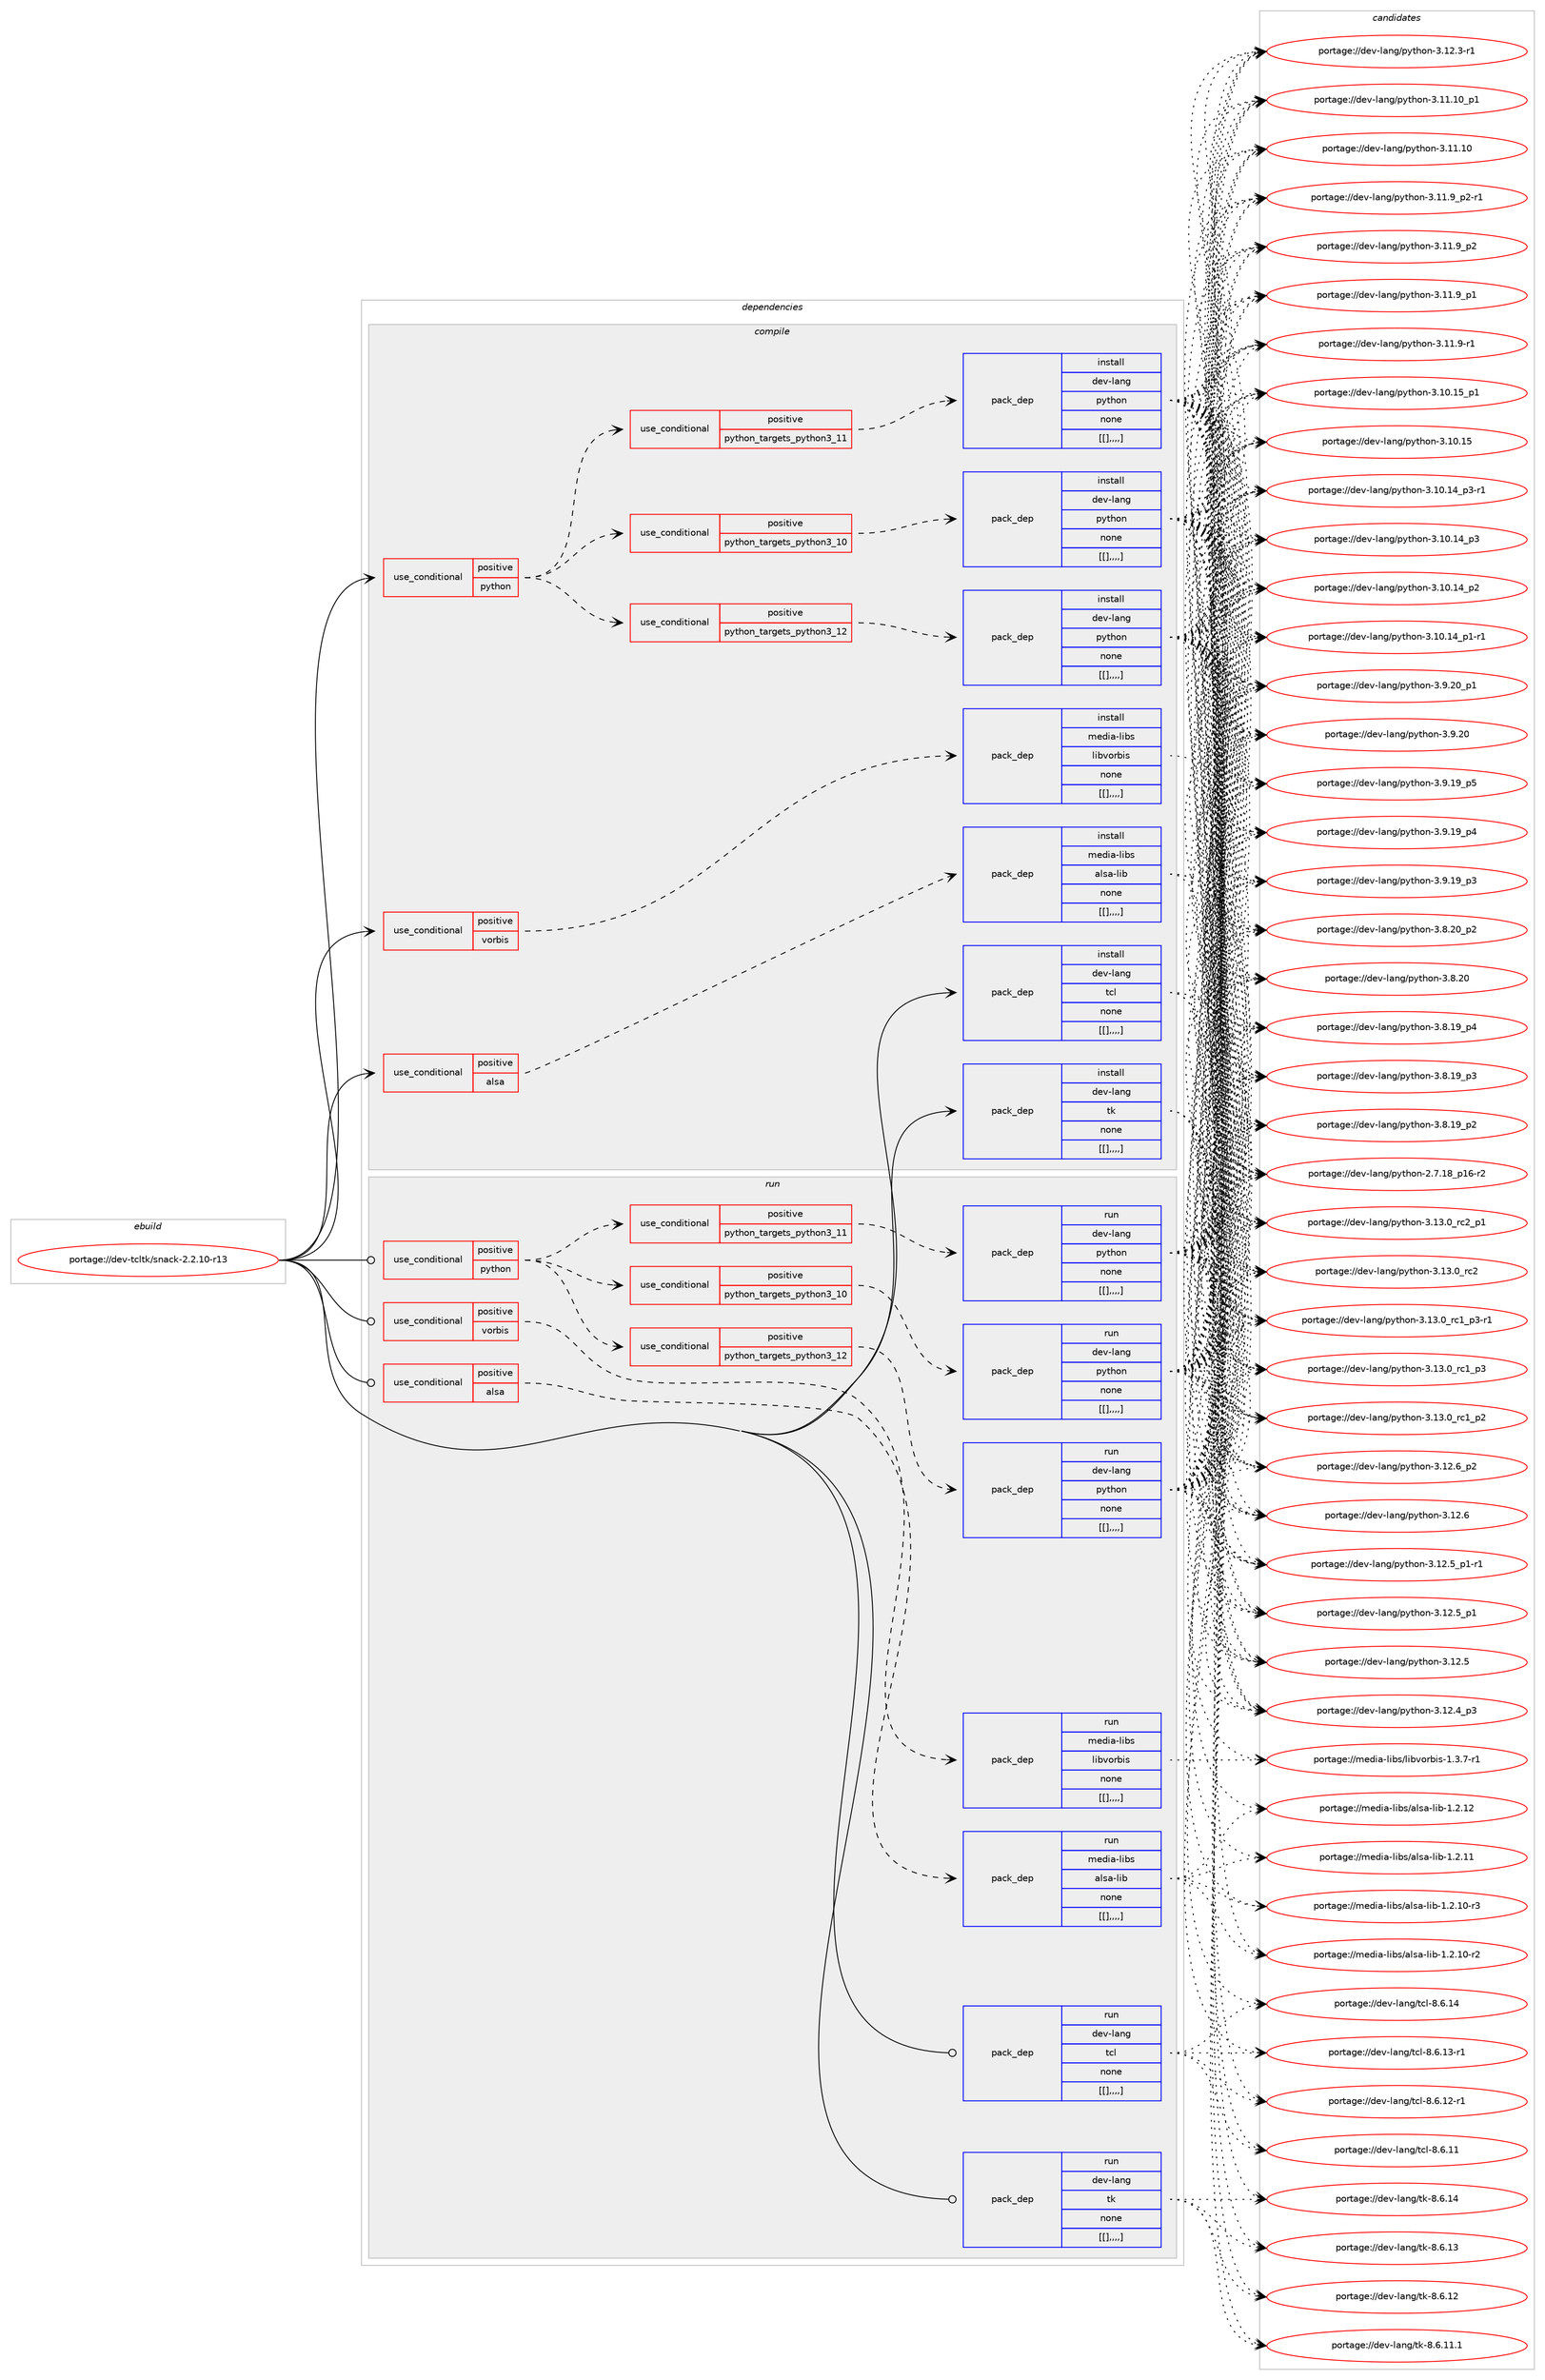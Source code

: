 digraph prolog {

# *************
# Graph options
# *************

newrank=true;
concentrate=true;
compound=true;
graph [rankdir=LR,fontname=Helvetica,fontsize=10,ranksep=1.5];#, ranksep=2.5, nodesep=0.2];
edge  [arrowhead=vee];
node  [fontname=Helvetica,fontsize=10];

# **********
# The ebuild
# **********

subgraph cluster_leftcol {
color=gray;
label=<<i>ebuild</i>>;
id [label="portage://dev-tcltk/snack-2.2.10-r13", color=red, width=4, href="../dev-tcltk/snack-2.2.10-r13.svg"];
}

# ****************
# The dependencies
# ****************

subgraph cluster_midcol {
color=gray;
label=<<i>dependencies</i>>;
subgraph cluster_compile {
fillcolor="#eeeeee";
style=filled;
label=<<i>compile</i>>;
subgraph cond61574 {
dependency213920 [label=<<TABLE BORDER="0" CELLBORDER="1" CELLSPACING="0" CELLPADDING="4"><TR><TD ROWSPAN="3" CELLPADDING="10">use_conditional</TD></TR><TR><TD>positive</TD></TR><TR><TD>alsa</TD></TR></TABLE>>, shape=none, color=red];
subgraph pack150958 {
dependency213921 [label=<<TABLE BORDER="0" CELLBORDER="1" CELLSPACING="0" CELLPADDING="4" WIDTH="220"><TR><TD ROWSPAN="6" CELLPADDING="30">pack_dep</TD></TR><TR><TD WIDTH="110">install</TD></TR><TR><TD>media-libs</TD></TR><TR><TD>alsa-lib</TD></TR><TR><TD>none</TD></TR><TR><TD>[[],,,,]</TD></TR></TABLE>>, shape=none, color=blue];
}
dependency213920:e -> dependency213921:w [weight=20,style="dashed",arrowhead="vee"];
}
id:e -> dependency213920:w [weight=20,style="solid",arrowhead="vee"];
subgraph cond61575 {
dependency213922 [label=<<TABLE BORDER="0" CELLBORDER="1" CELLSPACING="0" CELLPADDING="4"><TR><TD ROWSPAN="3" CELLPADDING="10">use_conditional</TD></TR><TR><TD>positive</TD></TR><TR><TD>python</TD></TR></TABLE>>, shape=none, color=red];
subgraph cond61576 {
dependency213923 [label=<<TABLE BORDER="0" CELLBORDER="1" CELLSPACING="0" CELLPADDING="4"><TR><TD ROWSPAN="3" CELLPADDING="10">use_conditional</TD></TR><TR><TD>positive</TD></TR><TR><TD>python_targets_python3_10</TD></TR></TABLE>>, shape=none, color=red];
subgraph pack150959 {
dependency213924 [label=<<TABLE BORDER="0" CELLBORDER="1" CELLSPACING="0" CELLPADDING="4" WIDTH="220"><TR><TD ROWSPAN="6" CELLPADDING="30">pack_dep</TD></TR><TR><TD WIDTH="110">install</TD></TR><TR><TD>dev-lang</TD></TR><TR><TD>python</TD></TR><TR><TD>none</TD></TR><TR><TD>[[],,,,]</TD></TR></TABLE>>, shape=none, color=blue];
}
dependency213923:e -> dependency213924:w [weight=20,style="dashed",arrowhead="vee"];
}
dependency213922:e -> dependency213923:w [weight=20,style="dashed",arrowhead="vee"];
subgraph cond61577 {
dependency213925 [label=<<TABLE BORDER="0" CELLBORDER="1" CELLSPACING="0" CELLPADDING="4"><TR><TD ROWSPAN="3" CELLPADDING="10">use_conditional</TD></TR><TR><TD>positive</TD></TR><TR><TD>python_targets_python3_11</TD></TR></TABLE>>, shape=none, color=red];
subgraph pack150960 {
dependency213926 [label=<<TABLE BORDER="0" CELLBORDER="1" CELLSPACING="0" CELLPADDING="4" WIDTH="220"><TR><TD ROWSPAN="6" CELLPADDING="30">pack_dep</TD></TR><TR><TD WIDTH="110">install</TD></TR><TR><TD>dev-lang</TD></TR><TR><TD>python</TD></TR><TR><TD>none</TD></TR><TR><TD>[[],,,,]</TD></TR></TABLE>>, shape=none, color=blue];
}
dependency213925:e -> dependency213926:w [weight=20,style="dashed",arrowhead="vee"];
}
dependency213922:e -> dependency213925:w [weight=20,style="dashed",arrowhead="vee"];
subgraph cond61578 {
dependency213927 [label=<<TABLE BORDER="0" CELLBORDER="1" CELLSPACING="0" CELLPADDING="4"><TR><TD ROWSPAN="3" CELLPADDING="10">use_conditional</TD></TR><TR><TD>positive</TD></TR><TR><TD>python_targets_python3_12</TD></TR></TABLE>>, shape=none, color=red];
subgraph pack150961 {
dependency213928 [label=<<TABLE BORDER="0" CELLBORDER="1" CELLSPACING="0" CELLPADDING="4" WIDTH="220"><TR><TD ROWSPAN="6" CELLPADDING="30">pack_dep</TD></TR><TR><TD WIDTH="110">install</TD></TR><TR><TD>dev-lang</TD></TR><TR><TD>python</TD></TR><TR><TD>none</TD></TR><TR><TD>[[],,,,]</TD></TR></TABLE>>, shape=none, color=blue];
}
dependency213927:e -> dependency213928:w [weight=20,style="dashed",arrowhead="vee"];
}
dependency213922:e -> dependency213927:w [weight=20,style="dashed",arrowhead="vee"];
}
id:e -> dependency213922:w [weight=20,style="solid",arrowhead="vee"];
subgraph cond61579 {
dependency213929 [label=<<TABLE BORDER="0" CELLBORDER="1" CELLSPACING="0" CELLPADDING="4"><TR><TD ROWSPAN="3" CELLPADDING="10">use_conditional</TD></TR><TR><TD>positive</TD></TR><TR><TD>vorbis</TD></TR></TABLE>>, shape=none, color=red];
subgraph pack150962 {
dependency213930 [label=<<TABLE BORDER="0" CELLBORDER="1" CELLSPACING="0" CELLPADDING="4" WIDTH="220"><TR><TD ROWSPAN="6" CELLPADDING="30">pack_dep</TD></TR><TR><TD WIDTH="110">install</TD></TR><TR><TD>media-libs</TD></TR><TR><TD>libvorbis</TD></TR><TR><TD>none</TD></TR><TR><TD>[[],,,,]</TD></TR></TABLE>>, shape=none, color=blue];
}
dependency213929:e -> dependency213930:w [weight=20,style="dashed",arrowhead="vee"];
}
id:e -> dependency213929:w [weight=20,style="solid",arrowhead="vee"];
subgraph pack150963 {
dependency213931 [label=<<TABLE BORDER="0" CELLBORDER="1" CELLSPACING="0" CELLPADDING="4" WIDTH="220"><TR><TD ROWSPAN="6" CELLPADDING="30">pack_dep</TD></TR><TR><TD WIDTH="110">install</TD></TR><TR><TD>dev-lang</TD></TR><TR><TD>tcl</TD></TR><TR><TD>none</TD></TR><TR><TD>[[],,,,]</TD></TR></TABLE>>, shape=none, color=blue];
}
id:e -> dependency213931:w [weight=20,style="solid",arrowhead="vee"];
subgraph pack150964 {
dependency213932 [label=<<TABLE BORDER="0" CELLBORDER="1" CELLSPACING="0" CELLPADDING="4" WIDTH="220"><TR><TD ROWSPAN="6" CELLPADDING="30">pack_dep</TD></TR><TR><TD WIDTH="110">install</TD></TR><TR><TD>dev-lang</TD></TR><TR><TD>tk</TD></TR><TR><TD>none</TD></TR><TR><TD>[[],,,,]</TD></TR></TABLE>>, shape=none, color=blue];
}
id:e -> dependency213932:w [weight=20,style="solid",arrowhead="vee"];
}
subgraph cluster_compileandrun {
fillcolor="#eeeeee";
style=filled;
label=<<i>compile and run</i>>;
}
subgraph cluster_run {
fillcolor="#eeeeee";
style=filled;
label=<<i>run</i>>;
subgraph cond61580 {
dependency213933 [label=<<TABLE BORDER="0" CELLBORDER="1" CELLSPACING="0" CELLPADDING="4"><TR><TD ROWSPAN="3" CELLPADDING="10">use_conditional</TD></TR><TR><TD>positive</TD></TR><TR><TD>alsa</TD></TR></TABLE>>, shape=none, color=red];
subgraph pack150965 {
dependency213934 [label=<<TABLE BORDER="0" CELLBORDER="1" CELLSPACING="0" CELLPADDING="4" WIDTH="220"><TR><TD ROWSPAN="6" CELLPADDING="30">pack_dep</TD></TR><TR><TD WIDTH="110">run</TD></TR><TR><TD>media-libs</TD></TR><TR><TD>alsa-lib</TD></TR><TR><TD>none</TD></TR><TR><TD>[[],,,,]</TD></TR></TABLE>>, shape=none, color=blue];
}
dependency213933:e -> dependency213934:w [weight=20,style="dashed",arrowhead="vee"];
}
id:e -> dependency213933:w [weight=20,style="solid",arrowhead="odot"];
subgraph cond61581 {
dependency213935 [label=<<TABLE BORDER="0" CELLBORDER="1" CELLSPACING="0" CELLPADDING="4"><TR><TD ROWSPAN="3" CELLPADDING="10">use_conditional</TD></TR><TR><TD>positive</TD></TR><TR><TD>python</TD></TR></TABLE>>, shape=none, color=red];
subgraph cond61582 {
dependency213936 [label=<<TABLE BORDER="0" CELLBORDER="1" CELLSPACING="0" CELLPADDING="4"><TR><TD ROWSPAN="3" CELLPADDING="10">use_conditional</TD></TR><TR><TD>positive</TD></TR><TR><TD>python_targets_python3_10</TD></TR></TABLE>>, shape=none, color=red];
subgraph pack150966 {
dependency213937 [label=<<TABLE BORDER="0" CELLBORDER="1" CELLSPACING="0" CELLPADDING="4" WIDTH="220"><TR><TD ROWSPAN="6" CELLPADDING="30">pack_dep</TD></TR><TR><TD WIDTH="110">run</TD></TR><TR><TD>dev-lang</TD></TR><TR><TD>python</TD></TR><TR><TD>none</TD></TR><TR><TD>[[],,,,]</TD></TR></TABLE>>, shape=none, color=blue];
}
dependency213936:e -> dependency213937:w [weight=20,style="dashed",arrowhead="vee"];
}
dependency213935:e -> dependency213936:w [weight=20,style="dashed",arrowhead="vee"];
subgraph cond61583 {
dependency213938 [label=<<TABLE BORDER="0" CELLBORDER="1" CELLSPACING="0" CELLPADDING="4"><TR><TD ROWSPAN="3" CELLPADDING="10">use_conditional</TD></TR><TR><TD>positive</TD></TR><TR><TD>python_targets_python3_11</TD></TR></TABLE>>, shape=none, color=red];
subgraph pack150967 {
dependency213939 [label=<<TABLE BORDER="0" CELLBORDER="1" CELLSPACING="0" CELLPADDING="4" WIDTH="220"><TR><TD ROWSPAN="6" CELLPADDING="30">pack_dep</TD></TR><TR><TD WIDTH="110">run</TD></TR><TR><TD>dev-lang</TD></TR><TR><TD>python</TD></TR><TR><TD>none</TD></TR><TR><TD>[[],,,,]</TD></TR></TABLE>>, shape=none, color=blue];
}
dependency213938:e -> dependency213939:w [weight=20,style="dashed",arrowhead="vee"];
}
dependency213935:e -> dependency213938:w [weight=20,style="dashed",arrowhead="vee"];
subgraph cond61584 {
dependency213940 [label=<<TABLE BORDER="0" CELLBORDER="1" CELLSPACING="0" CELLPADDING="4"><TR><TD ROWSPAN="3" CELLPADDING="10">use_conditional</TD></TR><TR><TD>positive</TD></TR><TR><TD>python_targets_python3_12</TD></TR></TABLE>>, shape=none, color=red];
subgraph pack150968 {
dependency213941 [label=<<TABLE BORDER="0" CELLBORDER="1" CELLSPACING="0" CELLPADDING="4" WIDTH="220"><TR><TD ROWSPAN="6" CELLPADDING="30">pack_dep</TD></TR><TR><TD WIDTH="110">run</TD></TR><TR><TD>dev-lang</TD></TR><TR><TD>python</TD></TR><TR><TD>none</TD></TR><TR><TD>[[],,,,]</TD></TR></TABLE>>, shape=none, color=blue];
}
dependency213940:e -> dependency213941:w [weight=20,style="dashed",arrowhead="vee"];
}
dependency213935:e -> dependency213940:w [weight=20,style="dashed",arrowhead="vee"];
}
id:e -> dependency213935:w [weight=20,style="solid",arrowhead="odot"];
subgraph cond61585 {
dependency213942 [label=<<TABLE BORDER="0" CELLBORDER="1" CELLSPACING="0" CELLPADDING="4"><TR><TD ROWSPAN="3" CELLPADDING="10">use_conditional</TD></TR><TR><TD>positive</TD></TR><TR><TD>vorbis</TD></TR></TABLE>>, shape=none, color=red];
subgraph pack150969 {
dependency213943 [label=<<TABLE BORDER="0" CELLBORDER="1" CELLSPACING="0" CELLPADDING="4" WIDTH="220"><TR><TD ROWSPAN="6" CELLPADDING="30">pack_dep</TD></TR><TR><TD WIDTH="110">run</TD></TR><TR><TD>media-libs</TD></TR><TR><TD>libvorbis</TD></TR><TR><TD>none</TD></TR><TR><TD>[[],,,,]</TD></TR></TABLE>>, shape=none, color=blue];
}
dependency213942:e -> dependency213943:w [weight=20,style="dashed",arrowhead="vee"];
}
id:e -> dependency213942:w [weight=20,style="solid",arrowhead="odot"];
subgraph pack150970 {
dependency213944 [label=<<TABLE BORDER="0" CELLBORDER="1" CELLSPACING="0" CELLPADDING="4" WIDTH="220"><TR><TD ROWSPAN="6" CELLPADDING="30">pack_dep</TD></TR><TR><TD WIDTH="110">run</TD></TR><TR><TD>dev-lang</TD></TR><TR><TD>tcl</TD></TR><TR><TD>none</TD></TR><TR><TD>[[],,,,]</TD></TR></TABLE>>, shape=none, color=blue];
}
id:e -> dependency213944:w [weight=20,style="solid",arrowhead="odot"];
subgraph pack150971 {
dependency213945 [label=<<TABLE BORDER="0" CELLBORDER="1" CELLSPACING="0" CELLPADDING="4" WIDTH="220"><TR><TD ROWSPAN="6" CELLPADDING="30">pack_dep</TD></TR><TR><TD WIDTH="110">run</TD></TR><TR><TD>dev-lang</TD></TR><TR><TD>tk</TD></TR><TR><TD>none</TD></TR><TR><TD>[[],,,,]</TD></TR></TABLE>>, shape=none, color=blue];
}
id:e -> dependency213945:w [weight=20,style="solid",arrowhead="odot"];
}
}

# **************
# The candidates
# **************

subgraph cluster_choices {
rank=same;
color=gray;
label=<<i>candidates</i>>;

subgraph choice150958 {
color=black;
nodesep=1;
choice109101100105974510810598115479710811597451081059845494650464950 [label="portage://media-libs/alsa-lib-1.2.12", color=red, width=4,href="../media-libs/alsa-lib-1.2.12.svg"];
choice109101100105974510810598115479710811597451081059845494650464949 [label="portage://media-libs/alsa-lib-1.2.11", color=red, width=4,href="../media-libs/alsa-lib-1.2.11.svg"];
choice1091011001059745108105981154797108115974510810598454946504649484511451 [label="portage://media-libs/alsa-lib-1.2.10-r3", color=red, width=4,href="../media-libs/alsa-lib-1.2.10-r3.svg"];
choice1091011001059745108105981154797108115974510810598454946504649484511450 [label="portage://media-libs/alsa-lib-1.2.10-r2", color=red, width=4,href="../media-libs/alsa-lib-1.2.10-r2.svg"];
dependency213921:e -> choice109101100105974510810598115479710811597451081059845494650464950:w [style=dotted,weight="100"];
dependency213921:e -> choice109101100105974510810598115479710811597451081059845494650464949:w [style=dotted,weight="100"];
dependency213921:e -> choice1091011001059745108105981154797108115974510810598454946504649484511451:w [style=dotted,weight="100"];
dependency213921:e -> choice1091011001059745108105981154797108115974510810598454946504649484511450:w [style=dotted,weight="100"];
}
subgraph choice150959 {
color=black;
nodesep=1;
choice100101118451089711010347112121116104111110455146495146489511499509511249 [label="portage://dev-lang/python-3.13.0_rc2_p1", color=red, width=4,href="../dev-lang/python-3.13.0_rc2_p1.svg"];
choice10010111845108971101034711212111610411111045514649514648951149950 [label="portage://dev-lang/python-3.13.0_rc2", color=red, width=4,href="../dev-lang/python-3.13.0_rc2.svg"];
choice1001011184510897110103471121211161041111104551464951464895114994995112514511449 [label="portage://dev-lang/python-3.13.0_rc1_p3-r1", color=red, width=4,href="../dev-lang/python-3.13.0_rc1_p3-r1.svg"];
choice100101118451089711010347112121116104111110455146495146489511499499511251 [label="portage://dev-lang/python-3.13.0_rc1_p3", color=red, width=4,href="../dev-lang/python-3.13.0_rc1_p3.svg"];
choice100101118451089711010347112121116104111110455146495146489511499499511250 [label="portage://dev-lang/python-3.13.0_rc1_p2", color=red, width=4,href="../dev-lang/python-3.13.0_rc1_p2.svg"];
choice100101118451089711010347112121116104111110455146495046549511250 [label="portage://dev-lang/python-3.12.6_p2", color=red, width=4,href="../dev-lang/python-3.12.6_p2.svg"];
choice10010111845108971101034711212111610411111045514649504654 [label="portage://dev-lang/python-3.12.6", color=red, width=4,href="../dev-lang/python-3.12.6.svg"];
choice1001011184510897110103471121211161041111104551464950465395112494511449 [label="portage://dev-lang/python-3.12.5_p1-r1", color=red, width=4,href="../dev-lang/python-3.12.5_p1-r1.svg"];
choice100101118451089711010347112121116104111110455146495046539511249 [label="portage://dev-lang/python-3.12.5_p1", color=red, width=4,href="../dev-lang/python-3.12.5_p1.svg"];
choice10010111845108971101034711212111610411111045514649504653 [label="portage://dev-lang/python-3.12.5", color=red, width=4,href="../dev-lang/python-3.12.5.svg"];
choice100101118451089711010347112121116104111110455146495046529511251 [label="portage://dev-lang/python-3.12.4_p3", color=red, width=4,href="../dev-lang/python-3.12.4_p3.svg"];
choice100101118451089711010347112121116104111110455146495046514511449 [label="portage://dev-lang/python-3.12.3-r1", color=red, width=4,href="../dev-lang/python-3.12.3-r1.svg"];
choice10010111845108971101034711212111610411111045514649494649489511249 [label="portage://dev-lang/python-3.11.10_p1", color=red, width=4,href="../dev-lang/python-3.11.10_p1.svg"];
choice1001011184510897110103471121211161041111104551464949464948 [label="portage://dev-lang/python-3.11.10", color=red, width=4,href="../dev-lang/python-3.11.10.svg"];
choice1001011184510897110103471121211161041111104551464949465795112504511449 [label="portage://dev-lang/python-3.11.9_p2-r1", color=red, width=4,href="../dev-lang/python-3.11.9_p2-r1.svg"];
choice100101118451089711010347112121116104111110455146494946579511250 [label="portage://dev-lang/python-3.11.9_p2", color=red, width=4,href="../dev-lang/python-3.11.9_p2.svg"];
choice100101118451089711010347112121116104111110455146494946579511249 [label="portage://dev-lang/python-3.11.9_p1", color=red, width=4,href="../dev-lang/python-3.11.9_p1.svg"];
choice100101118451089711010347112121116104111110455146494946574511449 [label="portage://dev-lang/python-3.11.9-r1", color=red, width=4,href="../dev-lang/python-3.11.9-r1.svg"];
choice10010111845108971101034711212111610411111045514649484649539511249 [label="portage://dev-lang/python-3.10.15_p1", color=red, width=4,href="../dev-lang/python-3.10.15_p1.svg"];
choice1001011184510897110103471121211161041111104551464948464953 [label="portage://dev-lang/python-3.10.15", color=red, width=4,href="../dev-lang/python-3.10.15.svg"];
choice100101118451089711010347112121116104111110455146494846495295112514511449 [label="portage://dev-lang/python-3.10.14_p3-r1", color=red, width=4,href="../dev-lang/python-3.10.14_p3-r1.svg"];
choice10010111845108971101034711212111610411111045514649484649529511251 [label="portage://dev-lang/python-3.10.14_p3", color=red, width=4,href="../dev-lang/python-3.10.14_p3.svg"];
choice10010111845108971101034711212111610411111045514649484649529511250 [label="portage://dev-lang/python-3.10.14_p2", color=red, width=4,href="../dev-lang/python-3.10.14_p2.svg"];
choice100101118451089711010347112121116104111110455146494846495295112494511449 [label="portage://dev-lang/python-3.10.14_p1-r1", color=red, width=4,href="../dev-lang/python-3.10.14_p1-r1.svg"];
choice100101118451089711010347112121116104111110455146574650489511249 [label="portage://dev-lang/python-3.9.20_p1", color=red, width=4,href="../dev-lang/python-3.9.20_p1.svg"];
choice10010111845108971101034711212111610411111045514657465048 [label="portage://dev-lang/python-3.9.20", color=red, width=4,href="../dev-lang/python-3.9.20.svg"];
choice100101118451089711010347112121116104111110455146574649579511253 [label="portage://dev-lang/python-3.9.19_p5", color=red, width=4,href="../dev-lang/python-3.9.19_p5.svg"];
choice100101118451089711010347112121116104111110455146574649579511252 [label="portage://dev-lang/python-3.9.19_p4", color=red, width=4,href="../dev-lang/python-3.9.19_p4.svg"];
choice100101118451089711010347112121116104111110455146574649579511251 [label="portage://dev-lang/python-3.9.19_p3", color=red, width=4,href="../dev-lang/python-3.9.19_p3.svg"];
choice100101118451089711010347112121116104111110455146564650489511250 [label="portage://dev-lang/python-3.8.20_p2", color=red, width=4,href="../dev-lang/python-3.8.20_p2.svg"];
choice10010111845108971101034711212111610411111045514656465048 [label="portage://dev-lang/python-3.8.20", color=red, width=4,href="../dev-lang/python-3.8.20.svg"];
choice100101118451089711010347112121116104111110455146564649579511252 [label="portage://dev-lang/python-3.8.19_p4", color=red, width=4,href="../dev-lang/python-3.8.19_p4.svg"];
choice100101118451089711010347112121116104111110455146564649579511251 [label="portage://dev-lang/python-3.8.19_p3", color=red, width=4,href="../dev-lang/python-3.8.19_p3.svg"];
choice100101118451089711010347112121116104111110455146564649579511250 [label="portage://dev-lang/python-3.8.19_p2", color=red, width=4,href="../dev-lang/python-3.8.19_p2.svg"];
choice100101118451089711010347112121116104111110455046554649569511249544511450 [label="portage://dev-lang/python-2.7.18_p16-r2", color=red, width=4,href="../dev-lang/python-2.7.18_p16-r2.svg"];
dependency213924:e -> choice100101118451089711010347112121116104111110455146495146489511499509511249:w [style=dotted,weight="100"];
dependency213924:e -> choice10010111845108971101034711212111610411111045514649514648951149950:w [style=dotted,weight="100"];
dependency213924:e -> choice1001011184510897110103471121211161041111104551464951464895114994995112514511449:w [style=dotted,weight="100"];
dependency213924:e -> choice100101118451089711010347112121116104111110455146495146489511499499511251:w [style=dotted,weight="100"];
dependency213924:e -> choice100101118451089711010347112121116104111110455146495146489511499499511250:w [style=dotted,weight="100"];
dependency213924:e -> choice100101118451089711010347112121116104111110455146495046549511250:w [style=dotted,weight="100"];
dependency213924:e -> choice10010111845108971101034711212111610411111045514649504654:w [style=dotted,weight="100"];
dependency213924:e -> choice1001011184510897110103471121211161041111104551464950465395112494511449:w [style=dotted,weight="100"];
dependency213924:e -> choice100101118451089711010347112121116104111110455146495046539511249:w [style=dotted,weight="100"];
dependency213924:e -> choice10010111845108971101034711212111610411111045514649504653:w [style=dotted,weight="100"];
dependency213924:e -> choice100101118451089711010347112121116104111110455146495046529511251:w [style=dotted,weight="100"];
dependency213924:e -> choice100101118451089711010347112121116104111110455146495046514511449:w [style=dotted,weight="100"];
dependency213924:e -> choice10010111845108971101034711212111610411111045514649494649489511249:w [style=dotted,weight="100"];
dependency213924:e -> choice1001011184510897110103471121211161041111104551464949464948:w [style=dotted,weight="100"];
dependency213924:e -> choice1001011184510897110103471121211161041111104551464949465795112504511449:w [style=dotted,weight="100"];
dependency213924:e -> choice100101118451089711010347112121116104111110455146494946579511250:w [style=dotted,weight="100"];
dependency213924:e -> choice100101118451089711010347112121116104111110455146494946579511249:w [style=dotted,weight="100"];
dependency213924:e -> choice100101118451089711010347112121116104111110455146494946574511449:w [style=dotted,weight="100"];
dependency213924:e -> choice10010111845108971101034711212111610411111045514649484649539511249:w [style=dotted,weight="100"];
dependency213924:e -> choice1001011184510897110103471121211161041111104551464948464953:w [style=dotted,weight="100"];
dependency213924:e -> choice100101118451089711010347112121116104111110455146494846495295112514511449:w [style=dotted,weight="100"];
dependency213924:e -> choice10010111845108971101034711212111610411111045514649484649529511251:w [style=dotted,weight="100"];
dependency213924:e -> choice10010111845108971101034711212111610411111045514649484649529511250:w [style=dotted,weight="100"];
dependency213924:e -> choice100101118451089711010347112121116104111110455146494846495295112494511449:w [style=dotted,weight="100"];
dependency213924:e -> choice100101118451089711010347112121116104111110455146574650489511249:w [style=dotted,weight="100"];
dependency213924:e -> choice10010111845108971101034711212111610411111045514657465048:w [style=dotted,weight="100"];
dependency213924:e -> choice100101118451089711010347112121116104111110455146574649579511253:w [style=dotted,weight="100"];
dependency213924:e -> choice100101118451089711010347112121116104111110455146574649579511252:w [style=dotted,weight="100"];
dependency213924:e -> choice100101118451089711010347112121116104111110455146574649579511251:w [style=dotted,weight="100"];
dependency213924:e -> choice100101118451089711010347112121116104111110455146564650489511250:w [style=dotted,weight="100"];
dependency213924:e -> choice10010111845108971101034711212111610411111045514656465048:w [style=dotted,weight="100"];
dependency213924:e -> choice100101118451089711010347112121116104111110455146564649579511252:w [style=dotted,weight="100"];
dependency213924:e -> choice100101118451089711010347112121116104111110455146564649579511251:w [style=dotted,weight="100"];
dependency213924:e -> choice100101118451089711010347112121116104111110455146564649579511250:w [style=dotted,weight="100"];
dependency213924:e -> choice100101118451089711010347112121116104111110455046554649569511249544511450:w [style=dotted,weight="100"];
}
subgraph choice150960 {
color=black;
nodesep=1;
choice100101118451089711010347112121116104111110455146495146489511499509511249 [label="portage://dev-lang/python-3.13.0_rc2_p1", color=red, width=4,href="../dev-lang/python-3.13.0_rc2_p1.svg"];
choice10010111845108971101034711212111610411111045514649514648951149950 [label="portage://dev-lang/python-3.13.0_rc2", color=red, width=4,href="../dev-lang/python-3.13.0_rc2.svg"];
choice1001011184510897110103471121211161041111104551464951464895114994995112514511449 [label="portage://dev-lang/python-3.13.0_rc1_p3-r1", color=red, width=4,href="../dev-lang/python-3.13.0_rc1_p3-r1.svg"];
choice100101118451089711010347112121116104111110455146495146489511499499511251 [label="portage://dev-lang/python-3.13.0_rc1_p3", color=red, width=4,href="../dev-lang/python-3.13.0_rc1_p3.svg"];
choice100101118451089711010347112121116104111110455146495146489511499499511250 [label="portage://dev-lang/python-3.13.0_rc1_p2", color=red, width=4,href="../dev-lang/python-3.13.0_rc1_p2.svg"];
choice100101118451089711010347112121116104111110455146495046549511250 [label="portage://dev-lang/python-3.12.6_p2", color=red, width=4,href="../dev-lang/python-3.12.6_p2.svg"];
choice10010111845108971101034711212111610411111045514649504654 [label="portage://dev-lang/python-3.12.6", color=red, width=4,href="../dev-lang/python-3.12.6.svg"];
choice1001011184510897110103471121211161041111104551464950465395112494511449 [label="portage://dev-lang/python-3.12.5_p1-r1", color=red, width=4,href="../dev-lang/python-3.12.5_p1-r1.svg"];
choice100101118451089711010347112121116104111110455146495046539511249 [label="portage://dev-lang/python-3.12.5_p1", color=red, width=4,href="../dev-lang/python-3.12.5_p1.svg"];
choice10010111845108971101034711212111610411111045514649504653 [label="portage://dev-lang/python-3.12.5", color=red, width=4,href="../dev-lang/python-3.12.5.svg"];
choice100101118451089711010347112121116104111110455146495046529511251 [label="portage://dev-lang/python-3.12.4_p3", color=red, width=4,href="../dev-lang/python-3.12.4_p3.svg"];
choice100101118451089711010347112121116104111110455146495046514511449 [label="portage://dev-lang/python-3.12.3-r1", color=red, width=4,href="../dev-lang/python-3.12.3-r1.svg"];
choice10010111845108971101034711212111610411111045514649494649489511249 [label="portage://dev-lang/python-3.11.10_p1", color=red, width=4,href="../dev-lang/python-3.11.10_p1.svg"];
choice1001011184510897110103471121211161041111104551464949464948 [label="portage://dev-lang/python-3.11.10", color=red, width=4,href="../dev-lang/python-3.11.10.svg"];
choice1001011184510897110103471121211161041111104551464949465795112504511449 [label="portage://dev-lang/python-3.11.9_p2-r1", color=red, width=4,href="../dev-lang/python-3.11.9_p2-r1.svg"];
choice100101118451089711010347112121116104111110455146494946579511250 [label="portage://dev-lang/python-3.11.9_p2", color=red, width=4,href="../dev-lang/python-3.11.9_p2.svg"];
choice100101118451089711010347112121116104111110455146494946579511249 [label="portage://dev-lang/python-3.11.9_p1", color=red, width=4,href="../dev-lang/python-3.11.9_p1.svg"];
choice100101118451089711010347112121116104111110455146494946574511449 [label="portage://dev-lang/python-3.11.9-r1", color=red, width=4,href="../dev-lang/python-3.11.9-r1.svg"];
choice10010111845108971101034711212111610411111045514649484649539511249 [label="portage://dev-lang/python-3.10.15_p1", color=red, width=4,href="../dev-lang/python-3.10.15_p1.svg"];
choice1001011184510897110103471121211161041111104551464948464953 [label="portage://dev-lang/python-3.10.15", color=red, width=4,href="../dev-lang/python-3.10.15.svg"];
choice100101118451089711010347112121116104111110455146494846495295112514511449 [label="portage://dev-lang/python-3.10.14_p3-r1", color=red, width=4,href="../dev-lang/python-3.10.14_p3-r1.svg"];
choice10010111845108971101034711212111610411111045514649484649529511251 [label="portage://dev-lang/python-3.10.14_p3", color=red, width=4,href="../dev-lang/python-3.10.14_p3.svg"];
choice10010111845108971101034711212111610411111045514649484649529511250 [label="portage://dev-lang/python-3.10.14_p2", color=red, width=4,href="../dev-lang/python-3.10.14_p2.svg"];
choice100101118451089711010347112121116104111110455146494846495295112494511449 [label="portage://dev-lang/python-3.10.14_p1-r1", color=red, width=4,href="../dev-lang/python-3.10.14_p1-r1.svg"];
choice100101118451089711010347112121116104111110455146574650489511249 [label="portage://dev-lang/python-3.9.20_p1", color=red, width=4,href="../dev-lang/python-3.9.20_p1.svg"];
choice10010111845108971101034711212111610411111045514657465048 [label="portage://dev-lang/python-3.9.20", color=red, width=4,href="../dev-lang/python-3.9.20.svg"];
choice100101118451089711010347112121116104111110455146574649579511253 [label="portage://dev-lang/python-3.9.19_p5", color=red, width=4,href="../dev-lang/python-3.9.19_p5.svg"];
choice100101118451089711010347112121116104111110455146574649579511252 [label="portage://dev-lang/python-3.9.19_p4", color=red, width=4,href="../dev-lang/python-3.9.19_p4.svg"];
choice100101118451089711010347112121116104111110455146574649579511251 [label="portage://dev-lang/python-3.9.19_p3", color=red, width=4,href="../dev-lang/python-3.9.19_p3.svg"];
choice100101118451089711010347112121116104111110455146564650489511250 [label="portage://dev-lang/python-3.8.20_p2", color=red, width=4,href="../dev-lang/python-3.8.20_p2.svg"];
choice10010111845108971101034711212111610411111045514656465048 [label="portage://dev-lang/python-3.8.20", color=red, width=4,href="../dev-lang/python-3.8.20.svg"];
choice100101118451089711010347112121116104111110455146564649579511252 [label="portage://dev-lang/python-3.8.19_p4", color=red, width=4,href="../dev-lang/python-3.8.19_p4.svg"];
choice100101118451089711010347112121116104111110455146564649579511251 [label="portage://dev-lang/python-3.8.19_p3", color=red, width=4,href="../dev-lang/python-3.8.19_p3.svg"];
choice100101118451089711010347112121116104111110455146564649579511250 [label="portage://dev-lang/python-3.8.19_p2", color=red, width=4,href="../dev-lang/python-3.8.19_p2.svg"];
choice100101118451089711010347112121116104111110455046554649569511249544511450 [label="portage://dev-lang/python-2.7.18_p16-r2", color=red, width=4,href="../dev-lang/python-2.7.18_p16-r2.svg"];
dependency213926:e -> choice100101118451089711010347112121116104111110455146495146489511499509511249:w [style=dotted,weight="100"];
dependency213926:e -> choice10010111845108971101034711212111610411111045514649514648951149950:w [style=dotted,weight="100"];
dependency213926:e -> choice1001011184510897110103471121211161041111104551464951464895114994995112514511449:w [style=dotted,weight="100"];
dependency213926:e -> choice100101118451089711010347112121116104111110455146495146489511499499511251:w [style=dotted,weight="100"];
dependency213926:e -> choice100101118451089711010347112121116104111110455146495146489511499499511250:w [style=dotted,weight="100"];
dependency213926:e -> choice100101118451089711010347112121116104111110455146495046549511250:w [style=dotted,weight="100"];
dependency213926:e -> choice10010111845108971101034711212111610411111045514649504654:w [style=dotted,weight="100"];
dependency213926:e -> choice1001011184510897110103471121211161041111104551464950465395112494511449:w [style=dotted,weight="100"];
dependency213926:e -> choice100101118451089711010347112121116104111110455146495046539511249:w [style=dotted,weight="100"];
dependency213926:e -> choice10010111845108971101034711212111610411111045514649504653:w [style=dotted,weight="100"];
dependency213926:e -> choice100101118451089711010347112121116104111110455146495046529511251:w [style=dotted,weight="100"];
dependency213926:e -> choice100101118451089711010347112121116104111110455146495046514511449:w [style=dotted,weight="100"];
dependency213926:e -> choice10010111845108971101034711212111610411111045514649494649489511249:w [style=dotted,weight="100"];
dependency213926:e -> choice1001011184510897110103471121211161041111104551464949464948:w [style=dotted,weight="100"];
dependency213926:e -> choice1001011184510897110103471121211161041111104551464949465795112504511449:w [style=dotted,weight="100"];
dependency213926:e -> choice100101118451089711010347112121116104111110455146494946579511250:w [style=dotted,weight="100"];
dependency213926:e -> choice100101118451089711010347112121116104111110455146494946579511249:w [style=dotted,weight="100"];
dependency213926:e -> choice100101118451089711010347112121116104111110455146494946574511449:w [style=dotted,weight="100"];
dependency213926:e -> choice10010111845108971101034711212111610411111045514649484649539511249:w [style=dotted,weight="100"];
dependency213926:e -> choice1001011184510897110103471121211161041111104551464948464953:w [style=dotted,weight="100"];
dependency213926:e -> choice100101118451089711010347112121116104111110455146494846495295112514511449:w [style=dotted,weight="100"];
dependency213926:e -> choice10010111845108971101034711212111610411111045514649484649529511251:w [style=dotted,weight="100"];
dependency213926:e -> choice10010111845108971101034711212111610411111045514649484649529511250:w [style=dotted,weight="100"];
dependency213926:e -> choice100101118451089711010347112121116104111110455146494846495295112494511449:w [style=dotted,weight="100"];
dependency213926:e -> choice100101118451089711010347112121116104111110455146574650489511249:w [style=dotted,weight="100"];
dependency213926:e -> choice10010111845108971101034711212111610411111045514657465048:w [style=dotted,weight="100"];
dependency213926:e -> choice100101118451089711010347112121116104111110455146574649579511253:w [style=dotted,weight="100"];
dependency213926:e -> choice100101118451089711010347112121116104111110455146574649579511252:w [style=dotted,weight="100"];
dependency213926:e -> choice100101118451089711010347112121116104111110455146574649579511251:w [style=dotted,weight="100"];
dependency213926:e -> choice100101118451089711010347112121116104111110455146564650489511250:w [style=dotted,weight="100"];
dependency213926:e -> choice10010111845108971101034711212111610411111045514656465048:w [style=dotted,weight="100"];
dependency213926:e -> choice100101118451089711010347112121116104111110455146564649579511252:w [style=dotted,weight="100"];
dependency213926:e -> choice100101118451089711010347112121116104111110455146564649579511251:w [style=dotted,weight="100"];
dependency213926:e -> choice100101118451089711010347112121116104111110455146564649579511250:w [style=dotted,weight="100"];
dependency213926:e -> choice100101118451089711010347112121116104111110455046554649569511249544511450:w [style=dotted,weight="100"];
}
subgraph choice150961 {
color=black;
nodesep=1;
choice100101118451089711010347112121116104111110455146495146489511499509511249 [label="portage://dev-lang/python-3.13.0_rc2_p1", color=red, width=4,href="../dev-lang/python-3.13.0_rc2_p1.svg"];
choice10010111845108971101034711212111610411111045514649514648951149950 [label="portage://dev-lang/python-3.13.0_rc2", color=red, width=4,href="../dev-lang/python-3.13.0_rc2.svg"];
choice1001011184510897110103471121211161041111104551464951464895114994995112514511449 [label="portage://dev-lang/python-3.13.0_rc1_p3-r1", color=red, width=4,href="../dev-lang/python-3.13.0_rc1_p3-r1.svg"];
choice100101118451089711010347112121116104111110455146495146489511499499511251 [label="portage://dev-lang/python-3.13.0_rc1_p3", color=red, width=4,href="../dev-lang/python-3.13.0_rc1_p3.svg"];
choice100101118451089711010347112121116104111110455146495146489511499499511250 [label="portage://dev-lang/python-3.13.0_rc1_p2", color=red, width=4,href="../dev-lang/python-3.13.0_rc1_p2.svg"];
choice100101118451089711010347112121116104111110455146495046549511250 [label="portage://dev-lang/python-3.12.6_p2", color=red, width=4,href="../dev-lang/python-3.12.6_p2.svg"];
choice10010111845108971101034711212111610411111045514649504654 [label="portage://dev-lang/python-3.12.6", color=red, width=4,href="../dev-lang/python-3.12.6.svg"];
choice1001011184510897110103471121211161041111104551464950465395112494511449 [label="portage://dev-lang/python-3.12.5_p1-r1", color=red, width=4,href="../dev-lang/python-3.12.5_p1-r1.svg"];
choice100101118451089711010347112121116104111110455146495046539511249 [label="portage://dev-lang/python-3.12.5_p1", color=red, width=4,href="../dev-lang/python-3.12.5_p1.svg"];
choice10010111845108971101034711212111610411111045514649504653 [label="portage://dev-lang/python-3.12.5", color=red, width=4,href="../dev-lang/python-3.12.5.svg"];
choice100101118451089711010347112121116104111110455146495046529511251 [label="portage://dev-lang/python-3.12.4_p3", color=red, width=4,href="../dev-lang/python-3.12.4_p3.svg"];
choice100101118451089711010347112121116104111110455146495046514511449 [label="portage://dev-lang/python-3.12.3-r1", color=red, width=4,href="../dev-lang/python-3.12.3-r1.svg"];
choice10010111845108971101034711212111610411111045514649494649489511249 [label="portage://dev-lang/python-3.11.10_p1", color=red, width=4,href="../dev-lang/python-3.11.10_p1.svg"];
choice1001011184510897110103471121211161041111104551464949464948 [label="portage://dev-lang/python-3.11.10", color=red, width=4,href="../dev-lang/python-3.11.10.svg"];
choice1001011184510897110103471121211161041111104551464949465795112504511449 [label="portage://dev-lang/python-3.11.9_p2-r1", color=red, width=4,href="../dev-lang/python-3.11.9_p2-r1.svg"];
choice100101118451089711010347112121116104111110455146494946579511250 [label="portage://dev-lang/python-3.11.9_p2", color=red, width=4,href="../dev-lang/python-3.11.9_p2.svg"];
choice100101118451089711010347112121116104111110455146494946579511249 [label="portage://dev-lang/python-3.11.9_p1", color=red, width=4,href="../dev-lang/python-3.11.9_p1.svg"];
choice100101118451089711010347112121116104111110455146494946574511449 [label="portage://dev-lang/python-3.11.9-r1", color=red, width=4,href="../dev-lang/python-3.11.9-r1.svg"];
choice10010111845108971101034711212111610411111045514649484649539511249 [label="portage://dev-lang/python-3.10.15_p1", color=red, width=4,href="../dev-lang/python-3.10.15_p1.svg"];
choice1001011184510897110103471121211161041111104551464948464953 [label="portage://dev-lang/python-3.10.15", color=red, width=4,href="../dev-lang/python-3.10.15.svg"];
choice100101118451089711010347112121116104111110455146494846495295112514511449 [label="portage://dev-lang/python-3.10.14_p3-r1", color=red, width=4,href="../dev-lang/python-3.10.14_p3-r1.svg"];
choice10010111845108971101034711212111610411111045514649484649529511251 [label="portage://dev-lang/python-3.10.14_p3", color=red, width=4,href="../dev-lang/python-3.10.14_p3.svg"];
choice10010111845108971101034711212111610411111045514649484649529511250 [label="portage://dev-lang/python-3.10.14_p2", color=red, width=4,href="../dev-lang/python-3.10.14_p2.svg"];
choice100101118451089711010347112121116104111110455146494846495295112494511449 [label="portage://dev-lang/python-3.10.14_p1-r1", color=red, width=4,href="../dev-lang/python-3.10.14_p1-r1.svg"];
choice100101118451089711010347112121116104111110455146574650489511249 [label="portage://dev-lang/python-3.9.20_p1", color=red, width=4,href="../dev-lang/python-3.9.20_p1.svg"];
choice10010111845108971101034711212111610411111045514657465048 [label="portage://dev-lang/python-3.9.20", color=red, width=4,href="../dev-lang/python-3.9.20.svg"];
choice100101118451089711010347112121116104111110455146574649579511253 [label="portage://dev-lang/python-3.9.19_p5", color=red, width=4,href="../dev-lang/python-3.9.19_p5.svg"];
choice100101118451089711010347112121116104111110455146574649579511252 [label="portage://dev-lang/python-3.9.19_p4", color=red, width=4,href="../dev-lang/python-3.9.19_p4.svg"];
choice100101118451089711010347112121116104111110455146574649579511251 [label="portage://dev-lang/python-3.9.19_p3", color=red, width=4,href="../dev-lang/python-3.9.19_p3.svg"];
choice100101118451089711010347112121116104111110455146564650489511250 [label="portage://dev-lang/python-3.8.20_p2", color=red, width=4,href="../dev-lang/python-3.8.20_p2.svg"];
choice10010111845108971101034711212111610411111045514656465048 [label="portage://dev-lang/python-3.8.20", color=red, width=4,href="../dev-lang/python-3.8.20.svg"];
choice100101118451089711010347112121116104111110455146564649579511252 [label="portage://dev-lang/python-3.8.19_p4", color=red, width=4,href="../dev-lang/python-3.8.19_p4.svg"];
choice100101118451089711010347112121116104111110455146564649579511251 [label="portage://dev-lang/python-3.8.19_p3", color=red, width=4,href="../dev-lang/python-3.8.19_p3.svg"];
choice100101118451089711010347112121116104111110455146564649579511250 [label="portage://dev-lang/python-3.8.19_p2", color=red, width=4,href="../dev-lang/python-3.8.19_p2.svg"];
choice100101118451089711010347112121116104111110455046554649569511249544511450 [label="portage://dev-lang/python-2.7.18_p16-r2", color=red, width=4,href="../dev-lang/python-2.7.18_p16-r2.svg"];
dependency213928:e -> choice100101118451089711010347112121116104111110455146495146489511499509511249:w [style=dotted,weight="100"];
dependency213928:e -> choice10010111845108971101034711212111610411111045514649514648951149950:w [style=dotted,weight="100"];
dependency213928:e -> choice1001011184510897110103471121211161041111104551464951464895114994995112514511449:w [style=dotted,weight="100"];
dependency213928:e -> choice100101118451089711010347112121116104111110455146495146489511499499511251:w [style=dotted,weight="100"];
dependency213928:e -> choice100101118451089711010347112121116104111110455146495146489511499499511250:w [style=dotted,weight="100"];
dependency213928:e -> choice100101118451089711010347112121116104111110455146495046549511250:w [style=dotted,weight="100"];
dependency213928:e -> choice10010111845108971101034711212111610411111045514649504654:w [style=dotted,weight="100"];
dependency213928:e -> choice1001011184510897110103471121211161041111104551464950465395112494511449:w [style=dotted,weight="100"];
dependency213928:e -> choice100101118451089711010347112121116104111110455146495046539511249:w [style=dotted,weight="100"];
dependency213928:e -> choice10010111845108971101034711212111610411111045514649504653:w [style=dotted,weight="100"];
dependency213928:e -> choice100101118451089711010347112121116104111110455146495046529511251:w [style=dotted,weight="100"];
dependency213928:e -> choice100101118451089711010347112121116104111110455146495046514511449:w [style=dotted,weight="100"];
dependency213928:e -> choice10010111845108971101034711212111610411111045514649494649489511249:w [style=dotted,weight="100"];
dependency213928:e -> choice1001011184510897110103471121211161041111104551464949464948:w [style=dotted,weight="100"];
dependency213928:e -> choice1001011184510897110103471121211161041111104551464949465795112504511449:w [style=dotted,weight="100"];
dependency213928:e -> choice100101118451089711010347112121116104111110455146494946579511250:w [style=dotted,weight="100"];
dependency213928:e -> choice100101118451089711010347112121116104111110455146494946579511249:w [style=dotted,weight="100"];
dependency213928:e -> choice100101118451089711010347112121116104111110455146494946574511449:w [style=dotted,weight="100"];
dependency213928:e -> choice10010111845108971101034711212111610411111045514649484649539511249:w [style=dotted,weight="100"];
dependency213928:e -> choice1001011184510897110103471121211161041111104551464948464953:w [style=dotted,weight="100"];
dependency213928:e -> choice100101118451089711010347112121116104111110455146494846495295112514511449:w [style=dotted,weight="100"];
dependency213928:e -> choice10010111845108971101034711212111610411111045514649484649529511251:w [style=dotted,weight="100"];
dependency213928:e -> choice10010111845108971101034711212111610411111045514649484649529511250:w [style=dotted,weight="100"];
dependency213928:e -> choice100101118451089711010347112121116104111110455146494846495295112494511449:w [style=dotted,weight="100"];
dependency213928:e -> choice100101118451089711010347112121116104111110455146574650489511249:w [style=dotted,weight="100"];
dependency213928:e -> choice10010111845108971101034711212111610411111045514657465048:w [style=dotted,weight="100"];
dependency213928:e -> choice100101118451089711010347112121116104111110455146574649579511253:w [style=dotted,weight="100"];
dependency213928:e -> choice100101118451089711010347112121116104111110455146574649579511252:w [style=dotted,weight="100"];
dependency213928:e -> choice100101118451089711010347112121116104111110455146574649579511251:w [style=dotted,weight="100"];
dependency213928:e -> choice100101118451089711010347112121116104111110455146564650489511250:w [style=dotted,weight="100"];
dependency213928:e -> choice10010111845108971101034711212111610411111045514656465048:w [style=dotted,weight="100"];
dependency213928:e -> choice100101118451089711010347112121116104111110455146564649579511252:w [style=dotted,weight="100"];
dependency213928:e -> choice100101118451089711010347112121116104111110455146564649579511251:w [style=dotted,weight="100"];
dependency213928:e -> choice100101118451089711010347112121116104111110455146564649579511250:w [style=dotted,weight="100"];
dependency213928:e -> choice100101118451089711010347112121116104111110455046554649569511249544511450:w [style=dotted,weight="100"];
}
subgraph choice150962 {
color=black;
nodesep=1;
choice1091011001059745108105981154710810598118111114981051154549465146554511449 [label="portage://media-libs/libvorbis-1.3.7-r1", color=red, width=4,href="../media-libs/libvorbis-1.3.7-r1.svg"];
dependency213930:e -> choice1091011001059745108105981154710810598118111114981051154549465146554511449:w [style=dotted,weight="100"];
}
subgraph choice150963 {
color=black;
nodesep=1;
choice1001011184510897110103471169910845564654464952 [label="portage://dev-lang/tcl-8.6.14", color=red, width=4,href="../dev-lang/tcl-8.6.14.svg"];
choice10010111845108971101034711699108455646544649514511449 [label="portage://dev-lang/tcl-8.6.13-r1", color=red, width=4,href="../dev-lang/tcl-8.6.13-r1.svg"];
choice10010111845108971101034711699108455646544649504511449 [label="portage://dev-lang/tcl-8.6.12-r1", color=red, width=4,href="../dev-lang/tcl-8.6.12-r1.svg"];
choice1001011184510897110103471169910845564654464949 [label="portage://dev-lang/tcl-8.6.11", color=red, width=4,href="../dev-lang/tcl-8.6.11.svg"];
dependency213931:e -> choice1001011184510897110103471169910845564654464952:w [style=dotted,weight="100"];
dependency213931:e -> choice10010111845108971101034711699108455646544649514511449:w [style=dotted,weight="100"];
dependency213931:e -> choice10010111845108971101034711699108455646544649504511449:w [style=dotted,weight="100"];
dependency213931:e -> choice1001011184510897110103471169910845564654464949:w [style=dotted,weight="100"];
}
subgraph choice150964 {
color=black;
nodesep=1;
choice10010111845108971101034711610745564654464952 [label="portage://dev-lang/tk-8.6.14", color=red, width=4,href="../dev-lang/tk-8.6.14.svg"];
choice10010111845108971101034711610745564654464951 [label="portage://dev-lang/tk-8.6.13", color=red, width=4,href="../dev-lang/tk-8.6.13.svg"];
choice10010111845108971101034711610745564654464950 [label="portage://dev-lang/tk-8.6.12", color=red, width=4,href="../dev-lang/tk-8.6.12.svg"];
choice100101118451089711010347116107455646544649494649 [label="portage://dev-lang/tk-8.6.11.1", color=red, width=4,href="../dev-lang/tk-8.6.11.1.svg"];
dependency213932:e -> choice10010111845108971101034711610745564654464952:w [style=dotted,weight="100"];
dependency213932:e -> choice10010111845108971101034711610745564654464951:w [style=dotted,weight="100"];
dependency213932:e -> choice10010111845108971101034711610745564654464950:w [style=dotted,weight="100"];
dependency213932:e -> choice100101118451089711010347116107455646544649494649:w [style=dotted,weight="100"];
}
subgraph choice150965 {
color=black;
nodesep=1;
choice109101100105974510810598115479710811597451081059845494650464950 [label="portage://media-libs/alsa-lib-1.2.12", color=red, width=4,href="../media-libs/alsa-lib-1.2.12.svg"];
choice109101100105974510810598115479710811597451081059845494650464949 [label="portage://media-libs/alsa-lib-1.2.11", color=red, width=4,href="../media-libs/alsa-lib-1.2.11.svg"];
choice1091011001059745108105981154797108115974510810598454946504649484511451 [label="portage://media-libs/alsa-lib-1.2.10-r3", color=red, width=4,href="../media-libs/alsa-lib-1.2.10-r3.svg"];
choice1091011001059745108105981154797108115974510810598454946504649484511450 [label="portage://media-libs/alsa-lib-1.2.10-r2", color=red, width=4,href="../media-libs/alsa-lib-1.2.10-r2.svg"];
dependency213934:e -> choice109101100105974510810598115479710811597451081059845494650464950:w [style=dotted,weight="100"];
dependency213934:e -> choice109101100105974510810598115479710811597451081059845494650464949:w [style=dotted,weight="100"];
dependency213934:e -> choice1091011001059745108105981154797108115974510810598454946504649484511451:w [style=dotted,weight="100"];
dependency213934:e -> choice1091011001059745108105981154797108115974510810598454946504649484511450:w [style=dotted,weight="100"];
}
subgraph choice150966 {
color=black;
nodesep=1;
choice100101118451089711010347112121116104111110455146495146489511499509511249 [label="portage://dev-lang/python-3.13.0_rc2_p1", color=red, width=4,href="../dev-lang/python-3.13.0_rc2_p1.svg"];
choice10010111845108971101034711212111610411111045514649514648951149950 [label="portage://dev-lang/python-3.13.0_rc2", color=red, width=4,href="../dev-lang/python-3.13.0_rc2.svg"];
choice1001011184510897110103471121211161041111104551464951464895114994995112514511449 [label="portage://dev-lang/python-3.13.0_rc1_p3-r1", color=red, width=4,href="../dev-lang/python-3.13.0_rc1_p3-r1.svg"];
choice100101118451089711010347112121116104111110455146495146489511499499511251 [label="portage://dev-lang/python-3.13.0_rc1_p3", color=red, width=4,href="../dev-lang/python-3.13.0_rc1_p3.svg"];
choice100101118451089711010347112121116104111110455146495146489511499499511250 [label="portage://dev-lang/python-3.13.0_rc1_p2", color=red, width=4,href="../dev-lang/python-3.13.0_rc1_p2.svg"];
choice100101118451089711010347112121116104111110455146495046549511250 [label="portage://dev-lang/python-3.12.6_p2", color=red, width=4,href="../dev-lang/python-3.12.6_p2.svg"];
choice10010111845108971101034711212111610411111045514649504654 [label="portage://dev-lang/python-3.12.6", color=red, width=4,href="../dev-lang/python-3.12.6.svg"];
choice1001011184510897110103471121211161041111104551464950465395112494511449 [label="portage://dev-lang/python-3.12.5_p1-r1", color=red, width=4,href="../dev-lang/python-3.12.5_p1-r1.svg"];
choice100101118451089711010347112121116104111110455146495046539511249 [label="portage://dev-lang/python-3.12.5_p1", color=red, width=4,href="../dev-lang/python-3.12.5_p1.svg"];
choice10010111845108971101034711212111610411111045514649504653 [label="portage://dev-lang/python-3.12.5", color=red, width=4,href="../dev-lang/python-3.12.5.svg"];
choice100101118451089711010347112121116104111110455146495046529511251 [label="portage://dev-lang/python-3.12.4_p3", color=red, width=4,href="../dev-lang/python-3.12.4_p3.svg"];
choice100101118451089711010347112121116104111110455146495046514511449 [label="portage://dev-lang/python-3.12.3-r1", color=red, width=4,href="../dev-lang/python-3.12.3-r1.svg"];
choice10010111845108971101034711212111610411111045514649494649489511249 [label="portage://dev-lang/python-3.11.10_p1", color=red, width=4,href="../dev-lang/python-3.11.10_p1.svg"];
choice1001011184510897110103471121211161041111104551464949464948 [label="portage://dev-lang/python-3.11.10", color=red, width=4,href="../dev-lang/python-3.11.10.svg"];
choice1001011184510897110103471121211161041111104551464949465795112504511449 [label="portage://dev-lang/python-3.11.9_p2-r1", color=red, width=4,href="../dev-lang/python-3.11.9_p2-r1.svg"];
choice100101118451089711010347112121116104111110455146494946579511250 [label="portage://dev-lang/python-3.11.9_p2", color=red, width=4,href="../dev-lang/python-3.11.9_p2.svg"];
choice100101118451089711010347112121116104111110455146494946579511249 [label="portage://dev-lang/python-3.11.9_p1", color=red, width=4,href="../dev-lang/python-3.11.9_p1.svg"];
choice100101118451089711010347112121116104111110455146494946574511449 [label="portage://dev-lang/python-3.11.9-r1", color=red, width=4,href="../dev-lang/python-3.11.9-r1.svg"];
choice10010111845108971101034711212111610411111045514649484649539511249 [label="portage://dev-lang/python-3.10.15_p1", color=red, width=4,href="../dev-lang/python-3.10.15_p1.svg"];
choice1001011184510897110103471121211161041111104551464948464953 [label="portage://dev-lang/python-3.10.15", color=red, width=4,href="../dev-lang/python-3.10.15.svg"];
choice100101118451089711010347112121116104111110455146494846495295112514511449 [label="portage://dev-lang/python-3.10.14_p3-r1", color=red, width=4,href="../dev-lang/python-3.10.14_p3-r1.svg"];
choice10010111845108971101034711212111610411111045514649484649529511251 [label="portage://dev-lang/python-3.10.14_p3", color=red, width=4,href="../dev-lang/python-3.10.14_p3.svg"];
choice10010111845108971101034711212111610411111045514649484649529511250 [label="portage://dev-lang/python-3.10.14_p2", color=red, width=4,href="../dev-lang/python-3.10.14_p2.svg"];
choice100101118451089711010347112121116104111110455146494846495295112494511449 [label="portage://dev-lang/python-3.10.14_p1-r1", color=red, width=4,href="../dev-lang/python-3.10.14_p1-r1.svg"];
choice100101118451089711010347112121116104111110455146574650489511249 [label="portage://dev-lang/python-3.9.20_p1", color=red, width=4,href="../dev-lang/python-3.9.20_p1.svg"];
choice10010111845108971101034711212111610411111045514657465048 [label="portage://dev-lang/python-3.9.20", color=red, width=4,href="../dev-lang/python-3.9.20.svg"];
choice100101118451089711010347112121116104111110455146574649579511253 [label="portage://dev-lang/python-3.9.19_p5", color=red, width=4,href="../dev-lang/python-3.9.19_p5.svg"];
choice100101118451089711010347112121116104111110455146574649579511252 [label="portage://dev-lang/python-3.9.19_p4", color=red, width=4,href="../dev-lang/python-3.9.19_p4.svg"];
choice100101118451089711010347112121116104111110455146574649579511251 [label="portage://dev-lang/python-3.9.19_p3", color=red, width=4,href="../dev-lang/python-3.9.19_p3.svg"];
choice100101118451089711010347112121116104111110455146564650489511250 [label="portage://dev-lang/python-3.8.20_p2", color=red, width=4,href="../dev-lang/python-3.8.20_p2.svg"];
choice10010111845108971101034711212111610411111045514656465048 [label="portage://dev-lang/python-3.8.20", color=red, width=4,href="../dev-lang/python-3.8.20.svg"];
choice100101118451089711010347112121116104111110455146564649579511252 [label="portage://dev-lang/python-3.8.19_p4", color=red, width=4,href="../dev-lang/python-3.8.19_p4.svg"];
choice100101118451089711010347112121116104111110455146564649579511251 [label="portage://dev-lang/python-3.8.19_p3", color=red, width=4,href="../dev-lang/python-3.8.19_p3.svg"];
choice100101118451089711010347112121116104111110455146564649579511250 [label="portage://dev-lang/python-3.8.19_p2", color=red, width=4,href="../dev-lang/python-3.8.19_p2.svg"];
choice100101118451089711010347112121116104111110455046554649569511249544511450 [label="portage://dev-lang/python-2.7.18_p16-r2", color=red, width=4,href="../dev-lang/python-2.7.18_p16-r2.svg"];
dependency213937:e -> choice100101118451089711010347112121116104111110455146495146489511499509511249:w [style=dotted,weight="100"];
dependency213937:e -> choice10010111845108971101034711212111610411111045514649514648951149950:w [style=dotted,weight="100"];
dependency213937:e -> choice1001011184510897110103471121211161041111104551464951464895114994995112514511449:w [style=dotted,weight="100"];
dependency213937:e -> choice100101118451089711010347112121116104111110455146495146489511499499511251:w [style=dotted,weight="100"];
dependency213937:e -> choice100101118451089711010347112121116104111110455146495146489511499499511250:w [style=dotted,weight="100"];
dependency213937:e -> choice100101118451089711010347112121116104111110455146495046549511250:w [style=dotted,weight="100"];
dependency213937:e -> choice10010111845108971101034711212111610411111045514649504654:w [style=dotted,weight="100"];
dependency213937:e -> choice1001011184510897110103471121211161041111104551464950465395112494511449:w [style=dotted,weight="100"];
dependency213937:e -> choice100101118451089711010347112121116104111110455146495046539511249:w [style=dotted,weight="100"];
dependency213937:e -> choice10010111845108971101034711212111610411111045514649504653:w [style=dotted,weight="100"];
dependency213937:e -> choice100101118451089711010347112121116104111110455146495046529511251:w [style=dotted,weight="100"];
dependency213937:e -> choice100101118451089711010347112121116104111110455146495046514511449:w [style=dotted,weight="100"];
dependency213937:e -> choice10010111845108971101034711212111610411111045514649494649489511249:w [style=dotted,weight="100"];
dependency213937:e -> choice1001011184510897110103471121211161041111104551464949464948:w [style=dotted,weight="100"];
dependency213937:e -> choice1001011184510897110103471121211161041111104551464949465795112504511449:w [style=dotted,weight="100"];
dependency213937:e -> choice100101118451089711010347112121116104111110455146494946579511250:w [style=dotted,weight="100"];
dependency213937:e -> choice100101118451089711010347112121116104111110455146494946579511249:w [style=dotted,weight="100"];
dependency213937:e -> choice100101118451089711010347112121116104111110455146494946574511449:w [style=dotted,weight="100"];
dependency213937:e -> choice10010111845108971101034711212111610411111045514649484649539511249:w [style=dotted,weight="100"];
dependency213937:e -> choice1001011184510897110103471121211161041111104551464948464953:w [style=dotted,weight="100"];
dependency213937:e -> choice100101118451089711010347112121116104111110455146494846495295112514511449:w [style=dotted,weight="100"];
dependency213937:e -> choice10010111845108971101034711212111610411111045514649484649529511251:w [style=dotted,weight="100"];
dependency213937:e -> choice10010111845108971101034711212111610411111045514649484649529511250:w [style=dotted,weight="100"];
dependency213937:e -> choice100101118451089711010347112121116104111110455146494846495295112494511449:w [style=dotted,weight="100"];
dependency213937:e -> choice100101118451089711010347112121116104111110455146574650489511249:w [style=dotted,weight="100"];
dependency213937:e -> choice10010111845108971101034711212111610411111045514657465048:w [style=dotted,weight="100"];
dependency213937:e -> choice100101118451089711010347112121116104111110455146574649579511253:w [style=dotted,weight="100"];
dependency213937:e -> choice100101118451089711010347112121116104111110455146574649579511252:w [style=dotted,weight="100"];
dependency213937:e -> choice100101118451089711010347112121116104111110455146574649579511251:w [style=dotted,weight="100"];
dependency213937:e -> choice100101118451089711010347112121116104111110455146564650489511250:w [style=dotted,weight="100"];
dependency213937:e -> choice10010111845108971101034711212111610411111045514656465048:w [style=dotted,weight="100"];
dependency213937:e -> choice100101118451089711010347112121116104111110455146564649579511252:w [style=dotted,weight="100"];
dependency213937:e -> choice100101118451089711010347112121116104111110455146564649579511251:w [style=dotted,weight="100"];
dependency213937:e -> choice100101118451089711010347112121116104111110455146564649579511250:w [style=dotted,weight="100"];
dependency213937:e -> choice100101118451089711010347112121116104111110455046554649569511249544511450:w [style=dotted,weight="100"];
}
subgraph choice150967 {
color=black;
nodesep=1;
choice100101118451089711010347112121116104111110455146495146489511499509511249 [label="portage://dev-lang/python-3.13.0_rc2_p1", color=red, width=4,href="../dev-lang/python-3.13.0_rc2_p1.svg"];
choice10010111845108971101034711212111610411111045514649514648951149950 [label="portage://dev-lang/python-3.13.0_rc2", color=red, width=4,href="../dev-lang/python-3.13.0_rc2.svg"];
choice1001011184510897110103471121211161041111104551464951464895114994995112514511449 [label="portage://dev-lang/python-3.13.0_rc1_p3-r1", color=red, width=4,href="../dev-lang/python-3.13.0_rc1_p3-r1.svg"];
choice100101118451089711010347112121116104111110455146495146489511499499511251 [label="portage://dev-lang/python-3.13.0_rc1_p3", color=red, width=4,href="../dev-lang/python-3.13.0_rc1_p3.svg"];
choice100101118451089711010347112121116104111110455146495146489511499499511250 [label="portage://dev-lang/python-3.13.0_rc1_p2", color=red, width=4,href="../dev-lang/python-3.13.0_rc1_p2.svg"];
choice100101118451089711010347112121116104111110455146495046549511250 [label="portage://dev-lang/python-3.12.6_p2", color=red, width=4,href="../dev-lang/python-3.12.6_p2.svg"];
choice10010111845108971101034711212111610411111045514649504654 [label="portage://dev-lang/python-3.12.6", color=red, width=4,href="../dev-lang/python-3.12.6.svg"];
choice1001011184510897110103471121211161041111104551464950465395112494511449 [label="portage://dev-lang/python-3.12.5_p1-r1", color=red, width=4,href="../dev-lang/python-3.12.5_p1-r1.svg"];
choice100101118451089711010347112121116104111110455146495046539511249 [label="portage://dev-lang/python-3.12.5_p1", color=red, width=4,href="../dev-lang/python-3.12.5_p1.svg"];
choice10010111845108971101034711212111610411111045514649504653 [label="portage://dev-lang/python-3.12.5", color=red, width=4,href="../dev-lang/python-3.12.5.svg"];
choice100101118451089711010347112121116104111110455146495046529511251 [label="portage://dev-lang/python-3.12.4_p3", color=red, width=4,href="../dev-lang/python-3.12.4_p3.svg"];
choice100101118451089711010347112121116104111110455146495046514511449 [label="portage://dev-lang/python-3.12.3-r1", color=red, width=4,href="../dev-lang/python-3.12.3-r1.svg"];
choice10010111845108971101034711212111610411111045514649494649489511249 [label="portage://dev-lang/python-3.11.10_p1", color=red, width=4,href="../dev-lang/python-3.11.10_p1.svg"];
choice1001011184510897110103471121211161041111104551464949464948 [label="portage://dev-lang/python-3.11.10", color=red, width=4,href="../dev-lang/python-3.11.10.svg"];
choice1001011184510897110103471121211161041111104551464949465795112504511449 [label="portage://dev-lang/python-3.11.9_p2-r1", color=red, width=4,href="../dev-lang/python-3.11.9_p2-r1.svg"];
choice100101118451089711010347112121116104111110455146494946579511250 [label="portage://dev-lang/python-3.11.9_p2", color=red, width=4,href="../dev-lang/python-3.11.9_p2.svg"];
choice100101118451089711010347112121116104111110455146494946579511249 [label="portage://dev-lang/python-3.11.9_p1", color=red, width=4,href="../dev-lang/python-3.11.9_p1.svg"];
choice100101118451089711010347112121116104111110455146494946574511449 [label="portage://dev-lang/python-3.11.9-r1", color=red, width=4,href="../dev-lang/python-3.11.9-r1.svg"];
choice10010111845108971101034711212111610411111045514649484649539511249 [label="portage://dev-lang/python-3.10.15_p1", color=red, width=4,href="../dev-lang/python-3.10.15_p1.svg"];
choice1001011184510897110103471121211161041111104551464948464953 [label="portage://dev-lang/python-3.10.15", color=red, width=4,href="../dev-lang/python-3.10.15.svg"];
choice100101118451089711010347112121116104111110455146494846495295112514511449 [label="portage://dev-lang/python-3.10.14_p3-r1", color=red, width=4,href="../dev-lang/python-3.10.14_p3-r1.svg"];
choice10010111845108971101034711212111610411111045514649484649529511251 [label="portage://dev-lang/python-3.10.14_p3", color=red, width=4,href="../dev-lang/python-3.10.14_p3.svg"];
choice10010111845108971101034711212111610411111045514649484649529511250 [label="portage://dev-lang/python-3.10.14_p2", color=red, width=4,href="../dev-lang/python-3.10.14_p2.svg"];
choice100101118451089711010347112121116104111110455146494846495295112494511449 [label="portage://dev-lang/python-3.10.14_p1-r1", color=red, width=4,href="../dev-lang/python-3.10.14_p1-r1.svg"];
choice100101118451089711010347112121116104111110455146574650489511249 [label="portage://dev-lang/python-3.9.20_p1", color=red, width=4,href="../dev-lang/python-3.9.20_p1.svg"];
choice10010111845108971101034711212111610411111045514657465048 [label="portage://dev-lang/python-3.9.20", color=red, width=4,href="../dev-lang/python-3.9.20.svg"];
choice100101118451089711010347112121116104111110455146574649579511253 [label="portage://dev-lang/python-3.9.19_p5", color=red, width=4,href="../dev-lang/python-3.9.19_p5.svg"];
choice100101118451089711010347112121116104111110455146574649579511252 [label="portage://dev-lang/python-3.9.19_p4", color=red, width=4,href="../dev-lang/python-3.9.19_p4.svg"];
choice100101118451089711010347112121116104111110455146574649579511251 [label="portage://dev-lang/python-3.9.19_p3", color=red, width=4,href="../dev-lang/python-3.9.19_p3.svg"];
choice100101118451089711010347112121116104111110455146564650489511250 [label="portage://dev-lang/python-3.8.20_p2", color=red, width=4,href="../dev-lang/python-3.8.20_p2.svg"];
choice10010111845108971101034711212111610411111045514656465048 [label="portage://dev-lang/python-3.8.20", color=red, width=4,href="../dev-lang/python-3.8.20.svg"];
choice100101118451089711010347112121116104111110455146564649579511252 [label="portage://dev-lang/python-3.8.19_p4", color=red, width=4,href="../dev-lang/python-3.8.19_p4.svg"];
choice100101118451089711010347112121116104111110455146564649579511251 [label="portage://dev-lang/python-3.8.19_p3", color=red, width=4,href="../dev-lang/python-3.8.19_p3.svg"];
choice100101118451089711010347112121116104111110455146564649579511250 [label="portage://dev-lang/python-3.8.19_p2", color=red, width=4,href="../dev-lang/python-3.8.19_p2.svg"];
choice100101118451089711010347112121116104111110455046554649569511249544511450 [label="portage://dev-lang/python-2.7.18_p16-r2", color=red, width=4,href="../dev-lang/python-2.7.18_p16-r2.svg"];
dependency213939:e -> choice100101118451089711010347112121116104111110455146495146489511499509511249:w [style=dotted,weight="100"];
dependency213939:e -> choice10010111845108971101034711212111610411111045514649514648951149950:w [style=dotted,weight="100"];
dependency213939:e -> choice1001011184510897110103471121211161041111104551464951464895114994995112514511449:w [style=dotted,weight="100"];
dependency213939:e -> choice100101118451089711010347112121116104111110455146495146489511499499511251:w [style=dotted,weight="100"];
dependency213939:e -> choice100101118451089711010347112121116104111110455146495146489511499499511250:w [style=dotted,weight="100"];
dependency213939:e -> choice100101118451089711010347112121116104111110455146495046549511250:w [style=dotted,weight="100"];
dependency213939:e -> choice10010111845108971101034711212111610411111045514649504654:w [style=dotted,weight="100"];
dependency213939:e -> choice1001011184510897110103471121211161041111104551464950465395112494511449:w [style=dotted,weight="100"];
dependency213939:e -> choice100101118451089711010347112121116104111110455146495046539511249:w [style=dotted,weight="100"];
dependency213939:e -> choice10010111845108971101034711212111610411111045514649504653:w [style=dotted,weight="100"];
dependency213939:e -> choice100101118451089711010347112121116104111110455146495046529511251:w [style=dotted,weight="100"];
dependency213939:e -> choice100101118451089711010347112121116104111110455146495046514511449:w [style=dotted,weight="100"];
dependency213939:e -> choice10010111845108971101034711212111610411111045514649494649489511249:w [style=dotted,weight="100"];
dependency213939:e -> choice1001011184510897110103471121211161041111104551464949464948:w [style=dotted,weight="100"];
dependency213939:e -> choice1001011184510897110103471121211161041111104551464949465795112504511449:w [style=dotted,weight="100"];
dependency213939:e -> choice100101118451089711010347112121116104111110455146494946579511250:w [style=dotted,weight="100"];
dependency213939:e -> choice100101118451089711010347112121116104111110455146494946579511249:w [style=dotted,weight="100"];
dependency213939:e -> choice100101118451089711010347112121116104111110455146494946574511449:w [style=dotted,weight="100"];
dependency213939:e -> choice10010111845108971101034711212111610411111045514649484649539511249:w [style=dotted,weight="100"];
dependency213939:e -> choice1001011184510897110103471121211161041111104551464948464953:w [style=dotted,weight="100"];
dependency213939:e -> choice100101118451089711010347112121116104111110455146494846495295112514511449:w [style=dotted,weight="100"];
dependency213939:e -> choice10010111845108971101034711212111610411111045514649484649529511251:w [style=dotted,weight="100"];
dependency213939:e -> choice10010111845108971101034711212111610411111045514649484649529511250:w [style=dotted,weight="100"];
dependency213939:e -> choice100101118451089711010347112121116104111110455146494846495295112494511449:w [style=dotted,weight="100"];
dependency213939:e -> choice100101118451089711010347112121116104111110455146574650489511249:w [style=dotted,weight="100"];
dependency213939:e -> choice10010111845108971101034711212111610411111045514657465048:w [style=dotted,weight="100"];
dependency213939:e -> choice100101118451089711010347112121116104111110455146574649579511253:w [style=dotted,weight="100"];
dependency213939:e -> choice100101118451089711010347112121116104111110455146574649579511252:w [style=dotted,weight="100"];
dependency213939:e -> choice100101118451089711010347112121116104111110455146574649579511251:w [style=dotted,weight="100"];
dependency213939:e -> choice100101118451089711010347112121116104111110455146564650489511250:w [style=dotted,weight="100"];
dependency213939:e -> choice10010111845108971101034711212111610411111045514656465048:w [style=dotted,weight="100"];
dependency213939:e -> choice100101118451089711010347112121116104111110455146564649579511252:w [style=dotted,weight="100"];
dependency213939:e -> choice100101118451089711010347112121116104111110455146564649579511251:w [style=dotted,weight="100"];
dependency213939:e -> choice100101118451089711010347112121116104111110455146564649579511250:w [style=dotted,weight="100"];
dependency213939:e -> choice100101118451089711010347112121116104111110455046554649569511249544511450:w [style=dotted,weight="100"];
}
subgraph choice150968 {
color=black;
nodesep=1;
choice100101118451089711010347112121116104111110455146495146489511499509511249 [label="portage://dev-lang/python-3.13.0_rc2_p1", color=red, width=4,href="../dev-lang/python-3.13.0_rc2_p1.svg"];
choice10010111845108971101034711212111610411111045514649514648951149950 [label="portage://dev-lang/python-3.13.0_rc2", color=red, width=4,href="../dev-lang/python-3.13.0_rc2.svg"];
choice1001011184510897110103471121211161041111104551464951464895114994995112514511449 [label="portage://dev-lang/python-3.13.0_rc1_p3-r1", color=red, width=4,href="../dev-lang/python-3.13.0_rc1_p3-r1.svg"];
choice100101118451089711010347112121116104111110455146495146489511499499511251 [label="portage://dev-lang/python-3.13.0_rc1_p3", color=red, width=4,href="../dev-lang/python-3.13.0_rc1_p3.svg"];
choice100101118451089711010347112121116104111110455146495146489511499499511250 [label="portage://dev-lang/python-3.13.0_rc1_p2", color=red, width=4,href="../dev-lang/python-3.13.0_rc1_p2.svg"];
choice100101118451089711010347112121116104111110455146495046549511250 [label="portage://dev-lang/python-3.12.6_p2", color=red, width=4,href="../dev-lang/python-3.12.6_p2.svg"];
choice10010111845108971101034711212111610411111045514649504654 [label="portage://dev-lang/python-3.12.6", color=red, width=4,href="../dev-lang/python-3.12.6.svg"];
choice1001011184510897110103471121211161041111104551464950465395112494511449 [label="portage://dev-lang/python-3.12.5_p1-r1", color=red, width=4,href="../dev-lang/python-3.12.5_p1-r1.svg"];
choice100101118451089711010347112121116104111110455146495046539511249 [label="portage://dev-lang/python-3.12.5_p1", color=red, width=4,href="../dev-lang/python-3.12.5_p1.svg"];
choice10010111845108971101034711212111610411111045514649504653 [label="portage://dev-lang/python-3.12.5", color=red, width=4,href="../dev-lang/python-3.12.5.svg"];
choice100101118451089711010347112121116104111110455146495046529511251 [label="portage://dev-lang/python-3.12.4_p3", color=red, width=4,href="../dev-lang/python-3.12.4_p3.svg"];
choice100101118451089711010347112121116104111110455146495046514511449 [label="portage://dev-lang/python-3.12.3-r1", color=red, width=4,href="../dev-lang/python-3.12.3-r1.svg"];
choice10010111845108971101034711212111610411111045514649494649489511249 [label="portage://dev-lang/python-3.11.10_p1", color=red, width=4,href="../dev-lang/python-3.11.10_p1.svg"];
choice1001011184510897110103471121211161041111104551464949464948 [label="portage://dev-lang/python-3.11.10", color=red, width=4,href="../dev-lang/python-3.11.10.svg"];
choice1001011184510897110103471121211161041111104551464949465795112504511449 [label="portage://dev-lang/python-3.11.9_p2-r1", color=red, width=4,href="../dev-lang/python-3.11.9_p2-r1.svg"];
choice100101118451089711010347112121116104111110455146494946579511250 [label="portage://dev-lang/python-3.11.9_p2", color=red, width=4,href="../dev-lang/python-3.11.9_p2.svg"];
choice100101118451089711010347112121116104111110455146494946579511249 [label="portage://dev-lang/python-3.11.9_p1", color=red, width=4,href="../dev-lang/python-3.11.9_p1.svg"];
choice100101118451089711010347112121116104111110455146494946574511449 [label="portage://dev-lang/python-3.11.9-r1", color=red, width=4,href="../dev-lang/python-3.11.9-r1.svg"];
choice10010111845108971101034711212111610411111045514649484649539511249 [label="portage://dev-lang/python-3.10.15_p1", color=red, width=4,href="../dev-lang/python-3.10.15_p1.svg"];
choice1001011184510897110103471121211161041111104551464948464953 [label="portage://dev-lang/python-3.10.15", color=red, width=4,href="../dev-lang/python-3.10.15.svg"];
choice100101118451089711010347112121116104111110455146494846495295112514511449 [label="portage://dev-lang/python-3.10.14_p3-r1", color=red, width=4,href="../dev-lang/python-3.10.14_p3-r1.svg"];
choice10010111845108971101034711212111610411111045514649484649529511251 [label="portage://dev-lang/python-3.10.14_p3", color=red, width=4,href="../dev-lang/python-3.10.14_p3.svg"];
choice10010111845108971101034711212111610411111045514649484649529511250 [label="portage://dev-lang/python-3.10.14_p2", color=red, width=4,href="../dev-lang/python-3.10.14_p2.svg"];
choice100101118451089711010347112121116104111110455146494846495295112494511449 [label="portage://dev-lang/python-3.10.14_p1-r1", color=red, width=4,href="../dev-lang/python-3.10.14_p1-r1.svg"];
choice100101118451089711010347112121116104111110455146574650489511249 [label="portage://dev-lang/python-3.9.20_p1", color=red, width=4,href="../dev-lang/python-3.9.20_p1.svg"];
choice10010111845108971101034711212111610411111045514657465048 [label="portage://dev-lang/python-3.9.20", color=red, width=4,href="../dev-lang/python-3.9.20.svg"];
choice100101118451089711010347112121116104111110455146574649579511253 [label="portage://dev-lang/python-3.9.19_p5", color=red, width=4,href="../dev-lang/python-3.9.19_p5.svg"];
choice100101118451089711010347112121116104111110455146574649579511252 [label="portage://dev-lang/python-3.9.19_p4", color=red, width=4,href="../dev-lang/python-3.9.19_p4.svg"];
choice100101118451089711010347112121116104111110455146574649579511251 [label="portage://dev-lang/python-3.9.19_p3", color=red, width=4,href="../dev-lang/python-3.9.19_p3.svg"];
choice100101118451089711010347112121116104111110455146564650489511250 [label="portage://dev-lang/python-3.8.20_p2", color=red, width=4,href="../dev-lang/python-3.8.20_p2.svg"];
choice10010111845108971101034711212111610411111045514656465048 [label="portage://dev-lang/python-3.8.20", color=red, width=4,href="../dev-lang/python-3.8.20.svg"];
choice100101118451089711010347112121116104111110455146564649579511252 [label="portage://dev-lang/python-3.8.19_p4", color=red, width=4,href="../dev-lang/python-3.8.19_p4.svg"];
choice100101118451089711010347112121116104111110455146564649579511251 [label="portage://dev-lang/python-3.8.19_p3", color=red, width=4,href="../dev-lang/python-3.8.19_p3.svg"];
choice100101118451089711010347112121116104111110455146564649579511250 [label="portage://dev-lang/python-3.8.19_p2", color=red, width=4,href="../dev-lang/python-3.8.19_p2.svg"];
choice100101118451089711010347112121116104111110455046554649569511249544511450 [label="portage://dev-lang/python-2.7.18_p16-r2", color=red, width=4,href="../dev-lang/python-2.7.18_p16-r2.svg"];
dependency213941:e -> choice100101118451089711010347112121116104111110455146495146489511499509511249:w [style=dotted,weight="100"];
dependency213941:e -> choice10010111845108971101034711212111610411111045514649514648951149950:w [style=dotted,weight="100"];
dependency213941:e -> choice1001011184510897110103471121211161041111104551464951464895114994995112514511449:w [style=dotted,weight="100"];
dependency213941:e -> choice100101118451089711010347112121116104111110455146495146489511499499511251:w [style=dotted,weight="100"];
dependency213941:e -> choice100101118451089711010347112121116104111110455146495146489511499499511250:w [style=dotted,weight="100"];
dependency213941:e -> choice100101118451089711010347112121116104111110455146495046549511250:w [style=dotted,weight="100"];
dependency213941:e -> choice10010111845108971101034711212111610411111045514649504654:w [style=dotted,weight="100"];
dependency213941:e -> choice1001011184510897110103471121211161041111104551464950465395112494511449:w [style=dotted,weight="100"];
dependency213941:e -> choice100101118451089711010347112121116104111110455146495046539511249:w [style=dotted,weight="100"];
dependency213941:e -> choice10010111845108971101034711212111610411111045514649504653:w [style=dotted,weight="100"];
dependency213941:e -> choice100101118451089711010347112121116104111110455146495046529511251:w [style=dotted,weight="100"];
dependency213941:e -> choice100101118451089711010347112121116104111110455146495046514511449:w [style=dotted,weight="100"];
dependency213941:e -> choice10010111845108971101034711212111610411111045514649494649489511249:w [style=dotted,weight="100"];
dependency213941:e -> choice1001011184510897110103471121211161041111104551464949464948:w [style=dotted,weight="100"];
dependency213941:e -> choice1001011184510897110103471121211161041111104551464949465795112504511449:w [style=dotted,weight="100"];
dependency213941:e -> choice100101118451089711010347112121116104111110455146494946579511250:w [style=dotted,weight="100"];
dependency213941:e -> choice100101118451089711010347112121116104111110455146494946579511249:w [style=dotted,weight="100"];
dependency213941:e -> choice100101118451089711010347112121116104111110455146494946574511449:w [style=dotted,weight="100"];
dependency213941:e -> choice10010111845108971101034711212111610411111045514649484649539511249:w [style=dotted,weight="100"];
dependency213941:e -> choice1001011184510897110103471121211161041111104551464948464953:w [style=dotted,weight="100"];
dependency213941:e -> choice100101118451089711010347112121116104111110455146494846495295112514511449:w [style=dotted,weight="100"];
dependency213941:e -> choice10010111845108971101034711212111610411111045514649484649529511251:w [style=dotted,weight="100"];
dependency213941:e -> choice10010111845108971101034711212111610411111045514649484649529511250:w [style=dotted,weight="100"];
dependency213941:e -> choice100101118451089711010347112121116104111110455146494846495295112494511449:w [style=dotted,weight="100"];
dependency213941:e -> choice100101118451089711010347112121116104111110455146574650489511249:w [style=dotted,weight="100"];
dependency213941:e -> choice10010111845108971101034711212111610411111045514657465048:w [style=dotted,weight="100"];
dependency213941:e -> choice100101118451089711010347112121116104111110455146574649579511253:w [style=dotted,weight="100"];
dependency213941:e -> choice100101118451089711010347112121116104111110455146574649579511252:w [style=dotted,weight="100"];
dependency213941:e -> choice100101118451089711010347112121116104111110455146574649579511251:w [style=dotted,weight="100"];
dependency213941:e -> choice100101118451089711010347112121116104111110455146564650489511250:w [style=dotted,weight="100"];
dependency213941:e -> choice10010111845108971101034711212111610411111045514656465048:w [style=dotted,weight="100"];
dependency213941:e -> choice100101118451089711010347112121116104111110455146564649579511252:w [style=dotted,weight="100"];
dependency213941:e -> choice100101118451089711010347112121116104111110455146564649579511251:w [style=dotted,weight="100"];
dependency213941:e -> choice100101118451089711010347112121116104111110455146564649579511250:w [style=dotted,weight="100"];
dependency213941:e -> choice100101118451089711010347112121116104111110455046554649569511249544511450:w [style=dotted,weight="100"];
}
subgraph choice150969 {
color=black;
nodesep=1;
choice1091011001059745108105981154710810598118111114981051154549465146554511449 [label="portage://media-libs/libvorbis-1.3.7-r1", color=red, width=4,href="../media-libs/libvorbis-1.3.7-r1.svg"];
dependency213943:e -> choice1091011001059745108105981154710810598118111114981051154549465146554511449:w [style=dotted,weight="100"];
}
subgraph choice150970 {
color=black;
nodesep=1;
choice1001011184510897110103471169910845564654464952 [label="portage://dev-lang/tcl-8.6.14", color=red, width=4,href="../dev-lang/tcl-8.6.14.svg"];
choice10010111845108971101034711699108455646544649514511449 [label="portage://dev-lang/tcl-8.6.13-r1", color=red, width=4,href="../dev-lang/tcl-8.6.13-r1.svg"];
choice10010111845108971101034711699108455646544649504511449 [label="portage://dev-lang/tcl-8.6.12-r1", color=red, width=4,href="../dev-lang/tcl-8.6.12-r1.svg"];
choice1001011184510897110103471169910845564654464949 [label="portage://dev-lang/tcl-8.6.11", color=red, width=4,href="../dev-lang/tcl-8.6.11.svg"];
dependency213944:e -> choice1001011184510897110103471169910845564654464952:w [style=dotted,weight="100"];
dependency213944:e -> choice10010111845108971101034711699108455646544649514511449:w [style=dotted,weight="100"];
dependency213944:e -> choice10010111845108971101034711699108455646544649504511449:w [style=dotted,weight="100"];
dependency213944:e -> choice1001011184510897110103471169910845564654464949:w [style=dotted,weight="100"];
}
subgraph choice150971 {
color=black;
nodesep=1;
choice10010111845108971101034711610745564654464952 [label="portage://dev-lang/tk-8.6.14", color=red, width=4,href="../dev-lang/tk-8.6.14.svg"];
choice10010111845108971101034711610745564654464951 [label="portage://dev-lang/tk-8.6.13", color=red, width=4,href="../dev-lang/tk-8.6.13.svg"];
choice10010111845108971101034711610745564654464950 [label="portage://dev-lang/tk-8.6.12", color=red, width=4,href="../dev-lang/tk-8.6.12.svg"];
choice100101118451089711010347116107455646544649494649 [label="portage://dev-lang/tk-8.6.11.1", color=red, width=4,href="../dev-lang/tk-8.6.11.1.svg"];
dependency213945:e -> choice10010111845108971101034711610745564654464952:w [style=dotted,weight="100"];
dependency213945:e -> choice10010111845108971101034711610745564654464951:w [style=dotted,weight="100"];
dependency213945:e -> choice10010111845108971101034711610745564654464950:w [style=dotted,weight="100"];
dependency213945:e -> choice100101118451089711010347116107455646544649494649:w [style=dotted,weight="100"];
}
}

}
